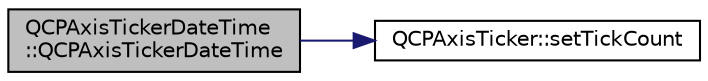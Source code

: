 digraph "QCPAxisTickerDateTime::QCPAxisTickerDateTime"
{
 // LATEX_PDF_SIZE
  edge [fontname="Helvetica",fontsize="10",labelfontname="Helvetica",labelfontsize="10"];
  node [fontname="Helvetica",fontsize="10",shape=record];
  rankdir="LR";
  Node1 [label="QCPAxisTickerDateTime\l::QCPAxisTickerDateTime",height=0.2,width=0.4,color="black", fillcolor="grey75", style="filled", fontcolor="black",tooltip=" "];
  Node1 -> Node2 [color="midnightblue",fontsize="10",style="solid",fontname="Helvetica"];
  Node2 [label="QCPAxisTicker::setTickCount",height=0.2,width=0.4,color="black", fillcolor="white", style="filled",URL="$classQCPAxisTicker.html#a47752abba8293e6dc18491501ae34008",tooltip=" "];
}
